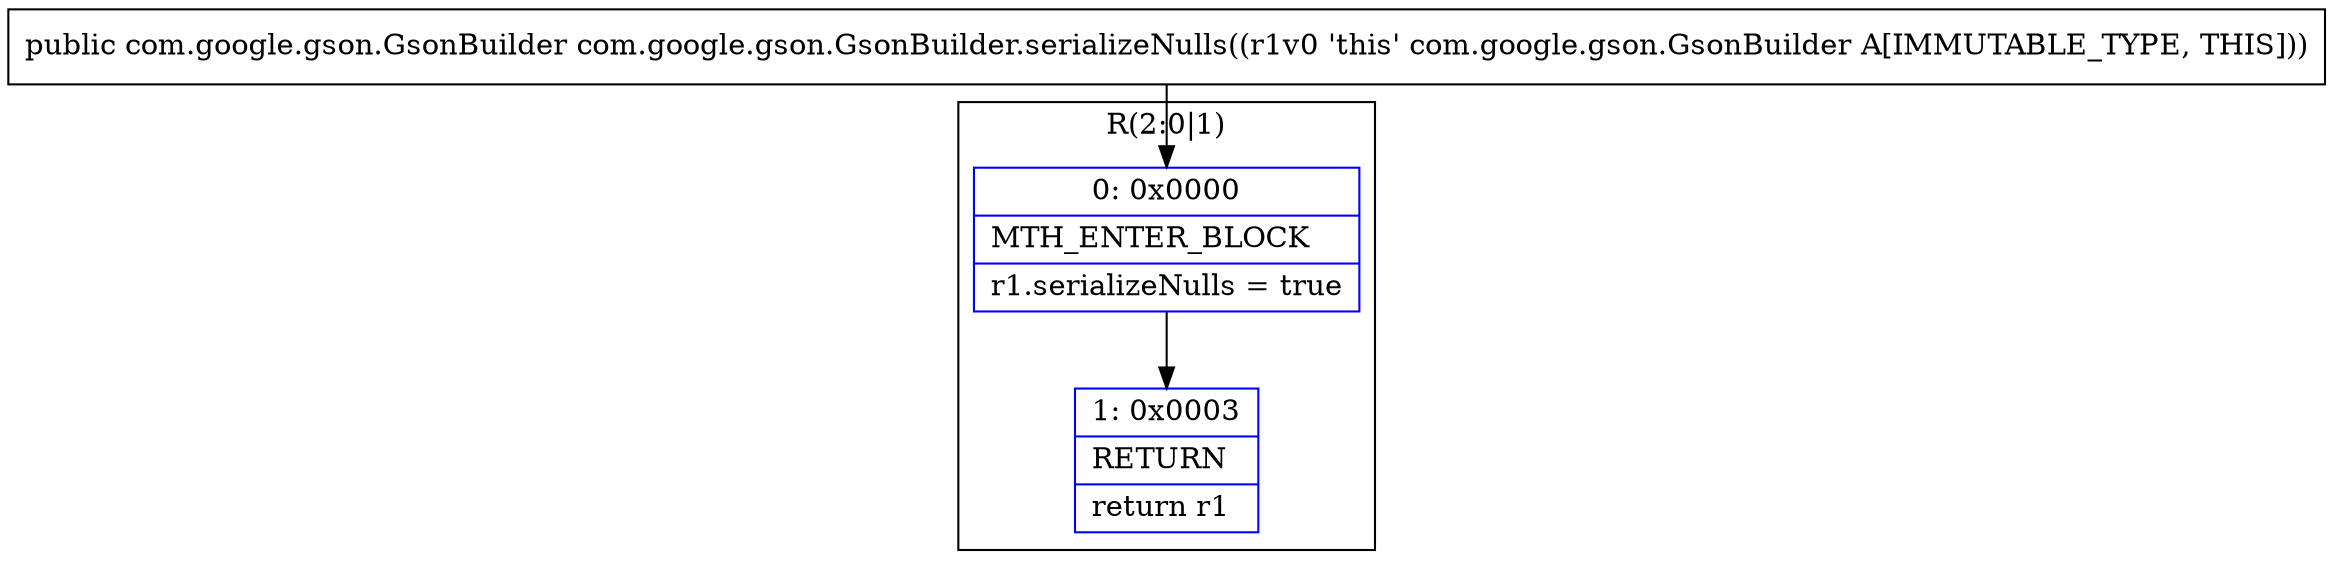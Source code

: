 digraph "CFG forcom.google.gson.GsonBuilder.serializeNulls()Lcom\/google\/gson\/GsonBuilder;" {
subgraph cluster_Region_1043313820 {
label = "R(2:0|1)";
node [shape=record,color=blue];
Node_0 [shape=record,label="{0\:\ 0x0000|MTH_ENTER_BLOCK\l|r1.serializeNulls = true\l}"];
Node_1 [shape=record,label="{1\:\ 0x0003|RETURN\l|return r1\l}"];
}
MethodNode[shape=record,label="{public com.google.gson.GsonBuilder com.google.gson.GsonBuilder.serializeNulls((r1v0 'this' com.google.gson.GsonBuilder A[IMMUTABLE_TYPE, THIS])) }"];
MethodNode -> Node_0;
Node_0 -> Node_1;
}

